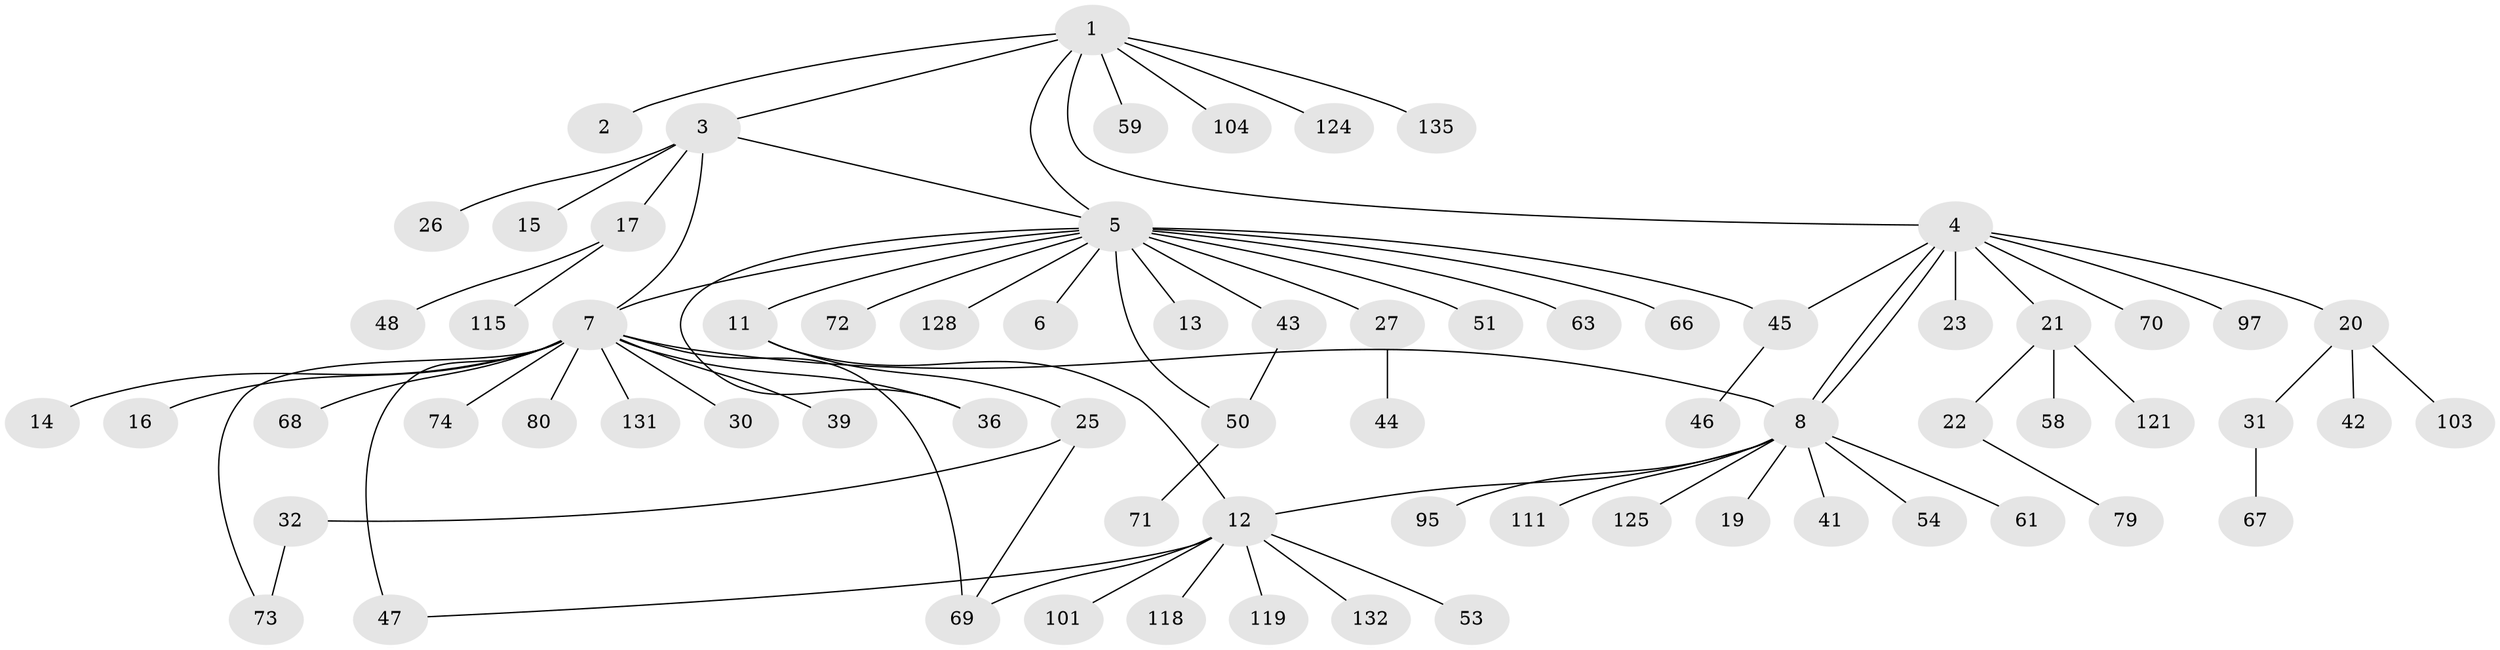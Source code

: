 // original degree distribution, {8: 0.007042253521126761, 1: 0.5774647887323944, 14: 0.007042253521126761, 11: 0.007042253521126761, 18: 0.007042253521126761, 10: 0.007042253521126761, 12: 0.014084507042253521, 3: 0.06338028169014084, 4: 0.04929577464788732, 2: 0.2323943661971831, 9: 0.007042253521126761, 5: 0.007042253521126761, 6: 0.014084507042253521}
// Generated by graph-tools (version 1.1) at 2025/14/03/09/25 04:14:41]
// undirected, 71 vertices, 82 edges
graph export_dot {
graph [start="1"]
  node [color=gray90,style=filled];
  1;
  2;
  3 [super="+86+90+98+102+137+139+142+35"];
  4 [super="+40+57+105+29+28"];
  5 [super="+60"];
  6;
  7 [super="+9+10"];
  8 [super="+38"];
  11;
  12 [super="+24"];
  13;
  14;
  15;
  16;
  17 [super="+33"];
  19;
  20;
  21;
  22;
  23;
  25 [super="+78"];
  26;
  27 [super="+37"];
  30;
  31;
  32 [super="+75+77"];
  36 [super="+81+91"];
  39 [super="+141"];
  41;
  42;
  43 [super="+112+96"];
  44;
  45 [super="+117+140+55+52"];
  46;
  47 [super="+49"];
  48 [super="+65+87"];
  50 [super="+122"];
  51 [super="+126"];
  53 [super="+89+64"];
  54;
  58;
  59 [super="+108"];
  61;
  63;
  66;
  67 [super="+85"];
  68;
  69 [super="+114"];
  70;
  71;
  72;
  73;
  74 [super="+84"];
  79;
  80;
  95 [super="+127"];
  97 [super="+116"];
  101;
  103;
  104 [super="+136"];
  111;
  115;
  118;
  119;
  121;
  124;
  125;
  128;
  131;
  132;
  135;
  1 -- 2;
  1 -- 3;
  1 -- 4;
  1 -- 5;
  1 -- 59;
  1 -- 104;
  1 -- 124;
  1 -- 135;
  3 -- 5;
  3 -- 7;
  3 -- 15;
  3 -- 17;
  3 -- 26;
  4 -- 8;
  4 -- 8;
  4 -- 20;
  4 -- 21;
  4 -- 23 [weight=2];
  4 -- 97 [weight=2];
  4 -- 70;
  4 -- 45;
  5 -- 6;
  5 -- 11;
  5 -- 13;
  5 -- 27;
  5 -- 36;
  5 -- 43;
  5 -- 45 [weight=2];
  5 -- 50;
  5 -- 51;
  5 -- 63;
  5 -- 66;
  5 -- 72;
  5 -- 128;
  5 -- 7;
  7 -- 8;
  7 -- 36;
  7 -- 39;
  7 -- 73;
  7 -- 74;
  7 -- 80;
  7 -- 131;
  7 -- 68;
  7 -- 69;
  7 -- 14;
  7 -- 47;
  7 -- 16;
  7 -- 30;
  8 -- 12;
  8 -- 19;
  8 -- 41;
  8 -- 54;
  8 -- 61;
  8 -- 95;
  8 -- 111;
  8 -- 125;
  11 -- 12;
  11 -- 25;
  12 -- 132;
  12 -- 101;
  12 -- 47;
  12 -- 53;
  12 -- 118;
  12 -- 119;
  12 -- 69;
  17 -- 48;
  17 -- 115;
  20 -- 31;
  20 -- 42;
  20 -- 103;
  21 -- 22;
  21 -- 58;
  21 -- 121;
  22 -- 79;
  25 -- 32;
  25 -- 69;
  27 -- 44;
  31 -- 67;
  32 -- 73;
  43 -- 50;
  45 -- 46;
  50 -- 71;
}
